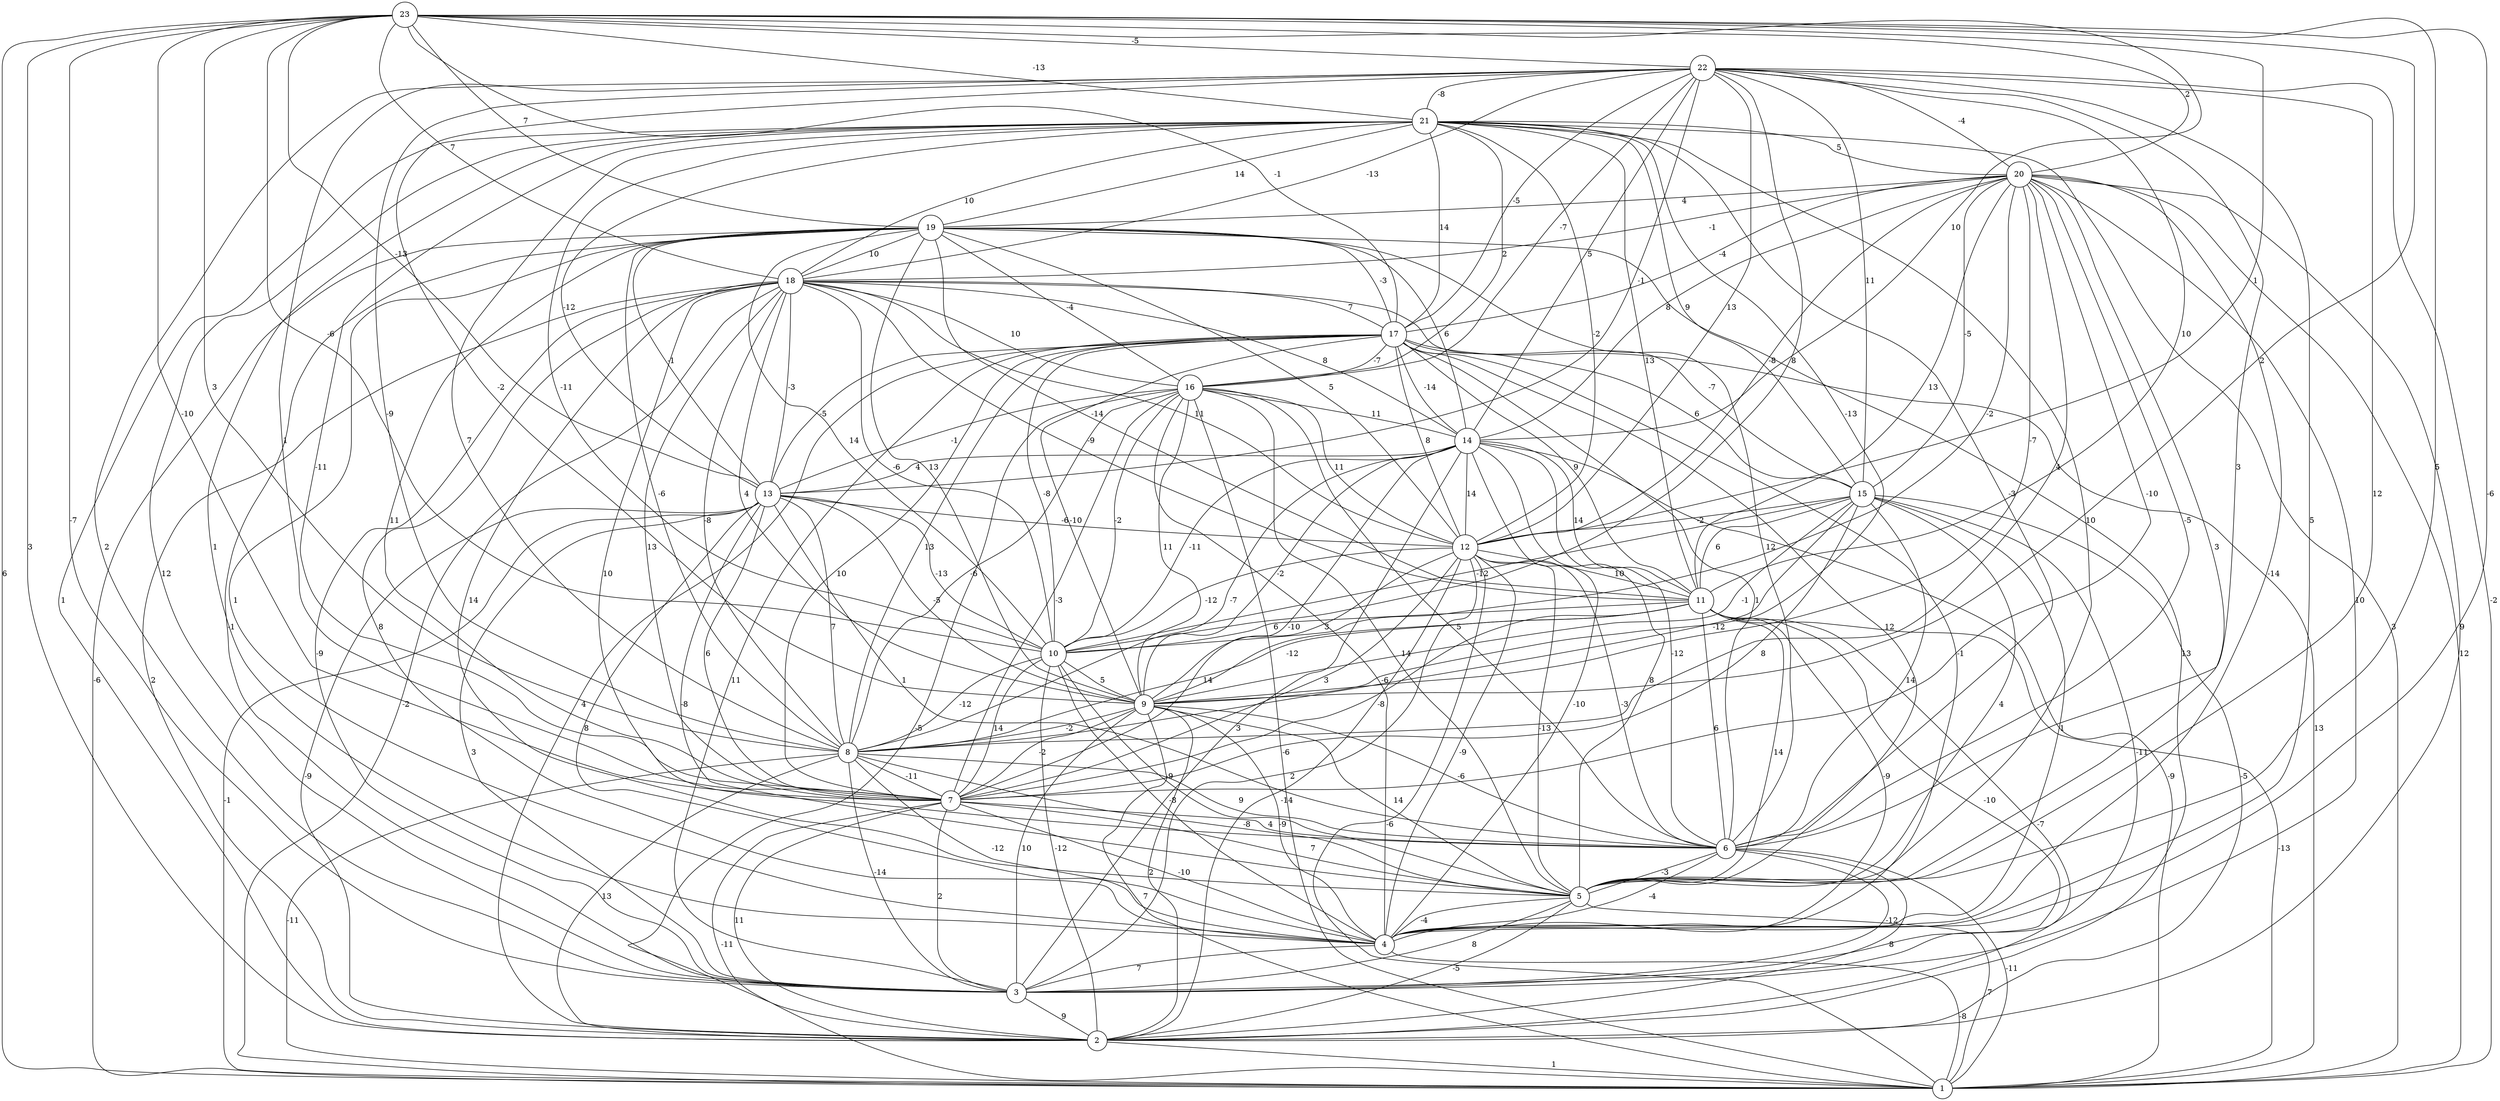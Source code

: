 graph { 
	 fontname="Helvetica,Arial,sans-serif" 
	 node [shape = circle]; 
	 23 -- 1 [label = "6"];
	 23 -- 2 [label = "3"];
	 23 -- 3 [label = "-7"];
	 23 -- 4 [label = "-6"];
	 23 -- 5 [label = "5"];
	 23 -- 7 [label = "-10"];
	 23 -- 8 [label = "3"];
	 23 -- 9 [label = "2"];
	 23 -- 10 [label = "-6"];
	 23 -- 12 [label = "1"];
	 23 -- 13 [label = "-13"];
	 23 -- 14 [label = "10"];
	 23 -- 17 [label = "-1"];
	 23 -- 18 [label = "7"];
	 23 -- 19 [label = "7"];
	 23 -- 20 [label = "2"];
	 23 -- 21 [label = "-13"];
	 23 -- 22 [label = "-5"];
	 22 -- 1 [label = "-2"];
	 22 -- 3 [label = "2"];
	 22 -- 4 [label = "5"];
	 22 -- 5 [label = "12"];
	 22 -- 6 [label = "3"];
	 22 -- 7 [label = "1"];
	 22 -- 8 [label = "-9"];
	 22 -- 9 [label = "-2"];
	 22 -- 10 [label = "8"];
	 22 -- 11 [label = "10"];
	 22 -- 12 [label = "13"];
	 22 -- 13 [label = "-1"];
	 22 -- 14 [label = "5"];
	 22 -- 15 [label = "11"];
	 22 -- 16 [label = "-7"];
	 22 -- 17 [label = "-5"];
	 22 -- 18 [label = "-13"];
	 22 -- 20 [label = "-4"];
	 22 -- 21 [label = "-8"];
	 21 -- 1 [label = "3"];
	 21 -- 2 [label = "1"];
	 21 -- 3 [label = "12"];
	 21 -- 4 [label = "1"];
	 21 -- 5 [label = "10"];
	 21 -- 6 [label = "-3"];
	 21 -- 7 [label = "-11"];
	 21 -- 8 [label = "7"];
	 21 -- 9 [label = "-13"];
	 21 -- 10 [label = "-11"];
	 21 -- 11 [label = "13"];
	 21 -- 12 [label = "-2"];
	 21 -- 13 [label = "-12"];
	 21 -- 15 [label = "9"];
	 21 -- 16 [label = "2"];
	 21 -- 17 [label = "14"];
	 21 -- 18 [label = "10"];
	 21 -- 19 [label = "14"];
	 21 -- 20 [label = "5"];
	 20 -- 1 [label = "12"];
	 20 -- 2 [label = "9"];
	 20 -- 3 [label = "10"];
	 20 -- 4 [label = "-14"];
	 20 -- 5 [label = "3"];
	 20 -- 6 [label = "-5"];
	 20 -- 7 [label = "-10"];
	 20 -- 8 [label = "4"];
	 20 -- 9 [label = "-7"];
	 20 -- 10 [label = "-2"];
	 20 -- 11 [label = "13"];
	 20 -- 12 [label = "-8"];
	 20 -- 14 [label = "8"];
	 20 -- 15 [label = "-5"];
	 20 -- 17 [label = "-4"];
	 20 -- 18 [label = "-1"];
	 20 -- 19 [label = "4"];
	 19 -- 1 [label = "-6"];
	 19 -- 2 [label = "13"];
	 19 -- 3 [label = "-1"];
	 19 -- 4 [label = "1"];
	 19 -- 6 [label = "12"];
	 19 -- 7 [label = "11"];
	 19 -- 8 [label = "-6"];
	 19 -- 9 [label = "13"];
	 19 -- 10 [label = "14"];
	 19 -- 11 [label = "-14"];
	 19 -- 12 [label = "5"];
	 19 -- 13 [label = "-1"];
	 19 -- 14 [label = "6"];
	 19 -- 16 [label = "-4"];
	 19 -- 17 [label = "-3"];
	 19 -- 18 [label = "10"];
	 18 -- 1 [label = "-2"];
	 18 -- 2 [label = "2"];
	 18 -- 3 [label = "-9"];
	 18 -- 4 [label = "8"];
	 18 -- 5 [label = "14"];
	 18 -- 6 [label = "10"];
	 18 -- 7 [label = "13"];
	 18 -- 8 [label = "-8"];
	 18 -- 9 [label = "4"];
	 18 -- 10 [label = "-6"];
	 18 -- 11 [label = "-9"];
	 18 -- 12 [label = "11"];
	 18 -- 13 [label = "-3"];
	 18 -- 14 [label = "8"];
	 18 -- 15 [label = "-7"];
	 18 -- 16 [label = "10"];
	 18 -- 17 [label = "7"];
	 17 -- 1 [label = "13"];
	 17 -- 2 [label = "4"];
	 17 -- 3 [label = "11"];
	 17 -- 4 [label = "-1"];
	 17 -- 5 [label = "12"];
	 17 -- 6 [label = "1"];
	 17 -- 7 [label = "10"];
	 17 -- 8 [label = "13"];
	 17 -- 9 [label = "-10"];
	 17 -- 10 [label = "-8"];
	 17 -- 11 [label = "9"];
	 17 -- 12 [label = "8"];
	 17 -- 13 [label = "-5"];
	 17 -- 14 [label = "-14"];
	 17 -- 15 [label = "6"];
	 17 -- 16 [label = "-7"];
	 16 -- 1 [label = "-6"];
	 16 -- 2 [label = "-5"];
	 16 -- 4 [label = "-6"];
	 16 -- 5 [label = "14"];
	 16 -- 6 [label = "5"];
	 16 -- 7 [label = "-3"];
	 16 -- 8 [label = "-6"];
	 16 -- 9 [label = "11"];
	 16 -- 10 [label = "-2"];
	 16 -- 12 [label = "11"];
	 16 -- 13 [label = "-1"];
	 16 -- 14 [label = "11"];
	 15 -- 2 [label = "-5"];
	 15 -- 3 [label = "-11"];
	 15 -- 4 [label = "1"];
	 15 -- 5 [label = "4"];
	 15 -- 6 [label = "14"];
	 15 -- 7 [label = "8"];
	 15 -- 8 [label = "-12"];
	 15 -- 9 [label = "-1"];
	 15 -- 10 [label = "-12"];
	 15 -- 11 [label = "6"];
	 15 -- 12 [label = "-2"];
	 14 -- 1 [label = "-9"];
	 14 -- 3 [label = "3"];
	 14 -- 4 [label = "-10"];
	 14 -- 5 [label = "8"];
	 14 -- 6 [label = "-12"];
	 14 -- 7 [label = "-10"];
	 14 -- 8 [label = "-7"];
	 14 -- 9 [label = "-2"];
	 14 -- 10 [label = "-11"];
	 14 -- 11 [label = "14"];
	 14 -- 12 [label = "14"];
	 14 -- 13 [label = "4"];
	 13 -- 1 [label = "-1"];
	 13 -- 2 [label = "-9"];
	 13 -- 3 [label = "3"];
	 13 -- 4 [label = "8"];
	 13 -- 5 [label = "-8"];
	 13 -- 6 [label = "1"];
	 13 -- 7 [label = "6"];
	 13 -- 8 [label = "7"];
	 13 -- 9 [label = "-5"];
	 13 -- 10 [label = "-13"];
	 13 -- 12 [label = "-6"];
	 12 -- 1 [label = "-6"];
	 12 -- 2 [label = "-14"];
	 12 -- 3 [label = "2"];
	 12 -- 4 [label = "-9"];
	 12 -- 5 [label = "-13"];
	 12 -- 6 [label = "-3"];
	 12 -- 7 [label = "3"];
	 12 -- 9 [label = "3"];
	 12 -- 10 [label = "-12"];
	 12 -- 11 [label = "10"];
	 11 -- 1 [label = "-13"];
	 11 -- 2 [label = "-7"];
	 11 -- 3 [label = "-10"];
	 11 -- 4 [label = "-9"];
	 11 -- 5 [label = "14"];
	 11 -- 6 [label = "6"];
	 11 -- 7 [label = "-8"];
	 11 -- 8 [label = "14"];
	 11 -- 9 [label = "-12"];
	 11 -- 10 [label = "6"];
	 10 -- 2 [label = "-12"];
	 10 -- 4 [label = "-8"];
	 10 -- 5 [label = "-9"];
	 10 -- 7 [label = "14"];
	 10 -- 8 [label = "-12"];
	 10 -- 9 [label = "5"];
	 9 -- 1 [label = "7"];
	 9 -- 2 [label = "2"];
	 9 -- 3 [label = "10"];
	 9 -- 4 [label = "-9"];
	 9 -- 5 [label = "14"];
	 9 -- 6 [label = "-6"];
	 9 -- 7 [label = "-2"];
	 9 -- 8 [label = "-2"];
	 8 -- 1 [label = "-11"];
	 8 -- 2 [label = "13"];
	 8 -- 3 [label = "-14"];
	 8 -- 4 [label = "-12"];
	 8 -- 5 [label = "-8"];
	 8 -- 6 [label = "9"];
	 8 -- 7 [label = "-11"];
	 7 -- 1 [label = "-11"];
	 7 -- 2 [label = "11"];
	 7 -- 3 [label = "2"];
	 7 -- 4 [label = "-10"];
	 7 -- 5 [label = "7"];
	 7 -- 6 [label = "4"];
	 6 -- 1 [label = "-11"];
	 6 -- 2 [label = "8"];
	 6 -- 3 [label = "-12"];
	 6 -- 4 [label = "-4"];
	 6 -- 5 [label = "-3"];
	 5 -- 1 [label = "7"];
	 5 -- 2 [label = "-5"];
	 5 -- 3 [label = "8"];
	 5 -- 4 [label = "-4"];
	 4 -- 1 [label = "-8"];
	 4 -- 3 [label = "7"];
	 3 -- 2 [label = "9"];
	 2 -- 1 [label = "1"];
	 1;
	 2;
	 3;
	 4;
	 5;
	 6;
	 7;
	 8;
	 9;
	 10;
	 11;
	 12;
	 13;
	 14;
	 15;
	 16;
	 17;
	 18;
	 19;
	 20;
	 21;
	 22;
	 23;
}
